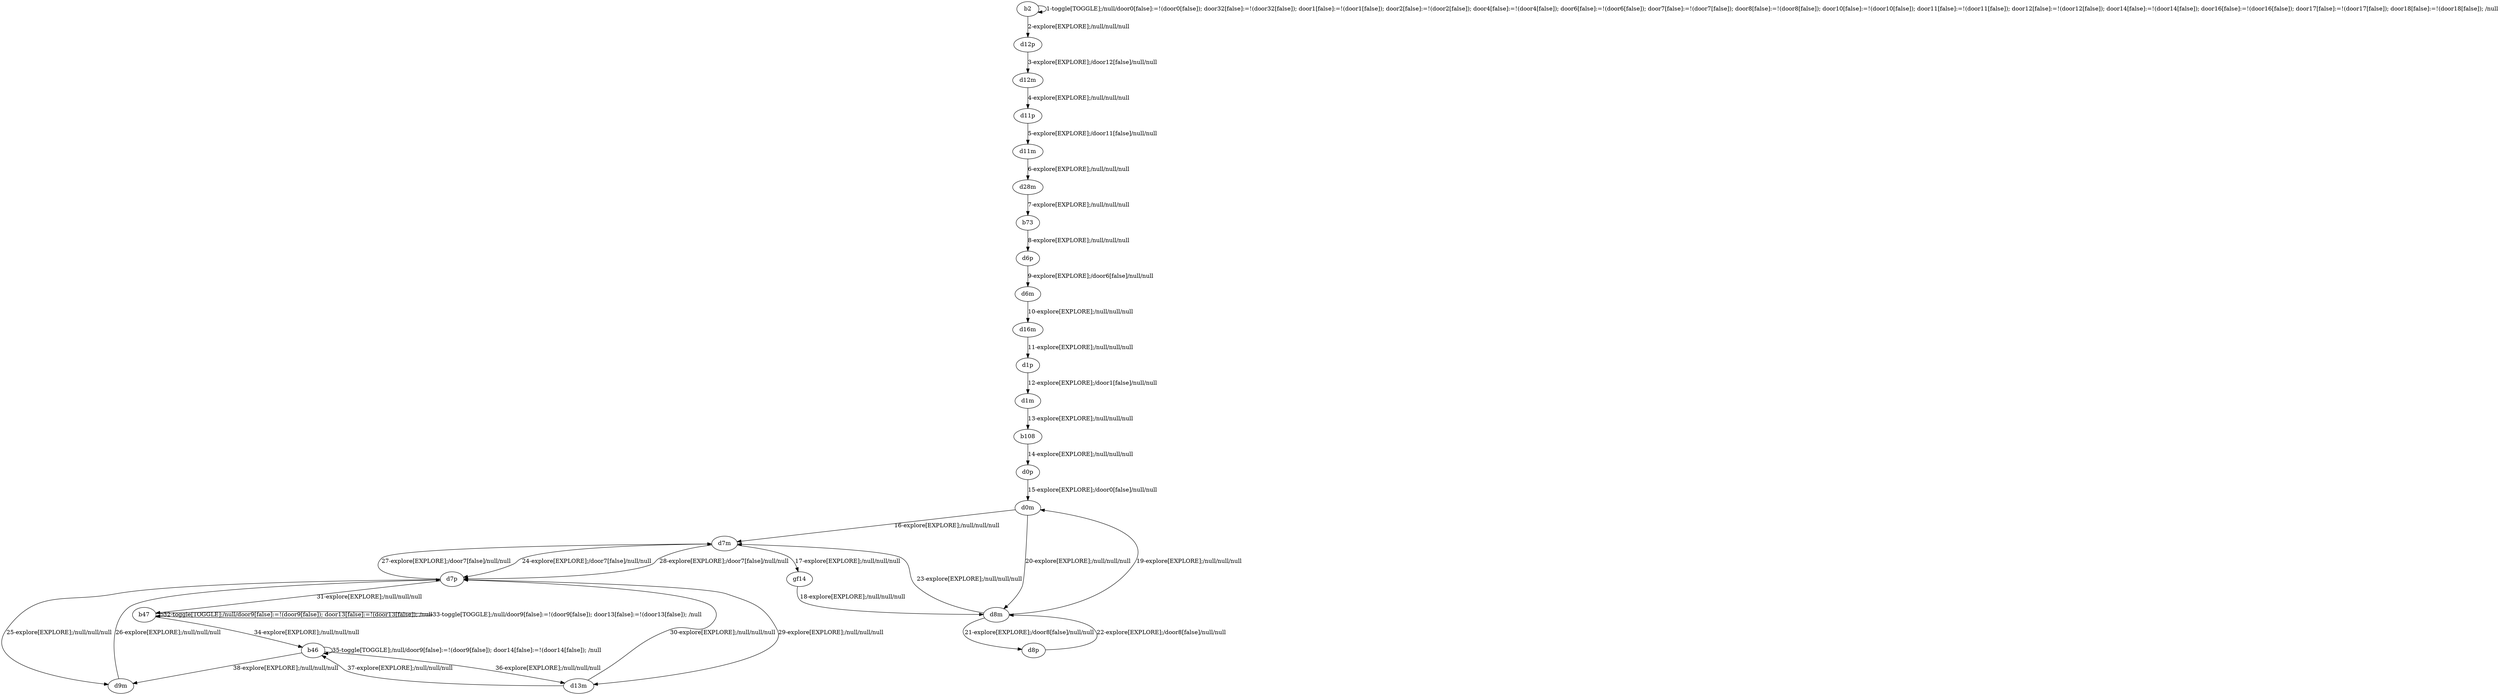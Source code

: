 # Total number of goals covered by this test: 1
# b46 --> d9m

digraph g {
"b2" -> "b2" [label = "1-toggle[TOGGLE];/null/door0[false]:=!(door0[false]); door32[false]:=!(door32[false]); door1[false]:=!(door1[false]); door2[false]:=!(door2[false]); door4[false]:=!(door4[false]); door6[false]:=!(door6[false]); door7[false]:=!(door7[false]); door8[false]:=!(door8[false]); door10[false]:=!(door10[false]); door11[false]:=!(door11[false]); door12[false]:=!(door12[false]); door14[false]:=!(door14[false]); door16[false]:=!(door16[false]); door17[false]:=!(door17[false]); door18[false]:=!(door18[false]); /null"];
"b2" -> "d12p" [label = "2-explore[EXPLORE];/null/null/null"];
"d12p" -> "d12m" [label = "3-explore[EXPLORE];/door12[false]/null/null"];
"d12m" -> "d11p" [label = "4-explore[EXPLORE];/null/null/null"];
"d11p" -> "d11m" [label = "5-explore[EXPLORE];/door11[false]/null/null"];
"d11m" -> "d28m" [label = "6-explore[EXPLORE];/null/null/null"];
"d28m" -> "b73" [label = "7-explore[EXPLORE];/null/null/null"];
"b73" -> "d6p" [label = "8-explore[EXPLORE];/null/null/null"];
"d6p" -> "d6m" [label = "9-explore[EXPLORE];/door6[false]/null/null"];
"d6m" -> "d16m" [label = "10-explore[EXPLORE];/null/null/null"];
"d16m" -> "d1p" [label = "11-explore[EXPLORE];/null/null/null"];
"d1p" -> "d1m" [label = "12-explore[EXPLORE];/door1[false]/null/null"];
"d1m" -> "b108" [label = "13-explore[EXPLORE];/null/null/null"];
"b108" -> "d0p" [label = "14-explore[EXPLORE];/null/null/null"];
"d0p" -> "d0m" [label = "15-explore[EXPLORE];/door0[false]/null/null"];
"d0m" -> "d7m" [label = "16-explore[EXPLORE];/null/null/null"];
"d7m" -> "gf14" [label = "17-explore[EXPLORE];/null/null/null"];
"gf14" -> "d8m" [label = "18-explore[EXPLORE];/null/null/null"];
"d8m" -> "d0m" [label = "19-explore[EXPLORE];/null/null/null"];
"d0m" -> "d8m" [label = "20-explore[EXPLORE];/null/null/null"];
"d8m" -> "d8p" [label = "21-explore[EXPLORE];/door8[false]/null/null"];
"d8p" -> "d8m" [label = "22-explore[EXPLORE];/door8[false]/null/null"];
"d8m" -> "d7m" [label = "23-explore[EXPLORE];/null/null/null"];
"d7m" -> "d7p" [label = "24-explore[EXPLORE];/door7[false]/null/null"];
"d7p" -> "d9m" [label = "25-explore[EXPLORE];/null/null/null"];
"d9m" -> "d7p" [label = "26-explore[EXPLORE];/null/null/null"];
"d7p" -> "d7m" [label = "27-explore[EXPLORE];/door7[false]/null/null"];
"d7m" -> "d7p" [label = "28-explore[EXPLORE];/door7[false]/null/null"];
"d7p" -> "d13m" [label = "29-explore[EXPLORE];/null/null/null"];
"d13m" -> "d7p" [label = "30-explore[EXPLORE];/null/null/null"];
"d7p" -> "b47" [label = "31-explore[EXPLORE];/null/null/null"];
"b47" -> "b47" [label = "32-toggle[TOGGLE];/null/door9[false]:=!(door9[false]); door13[false]:=!(door13[false]); /null"];
"b47" -> "b47" [label = "33-toggle[TOGGLE];/null/door9[false]:=!(door9[false]); door13[false]:=!(door13[false]); /null"];
"b47" -> "b46" [label = "34-explore[EXPLORE];/null/null/null"];
"b46" -> "b46" [label = "35-toggle[TOGGLE];/null/door9[false]:=!(door9[false]); door14[false]:=!(door14[false]); /null"];
"b46" -> "d13m" [label = "36-explore[EXPLORE];/null/null/null"];
"d13m" -> "b46" [label = "37-explore[EXPLORE];/null/null/null"];
"b46" -> "d9m" [label = "38-explore[EXPLORE];/null/null/null"];
}